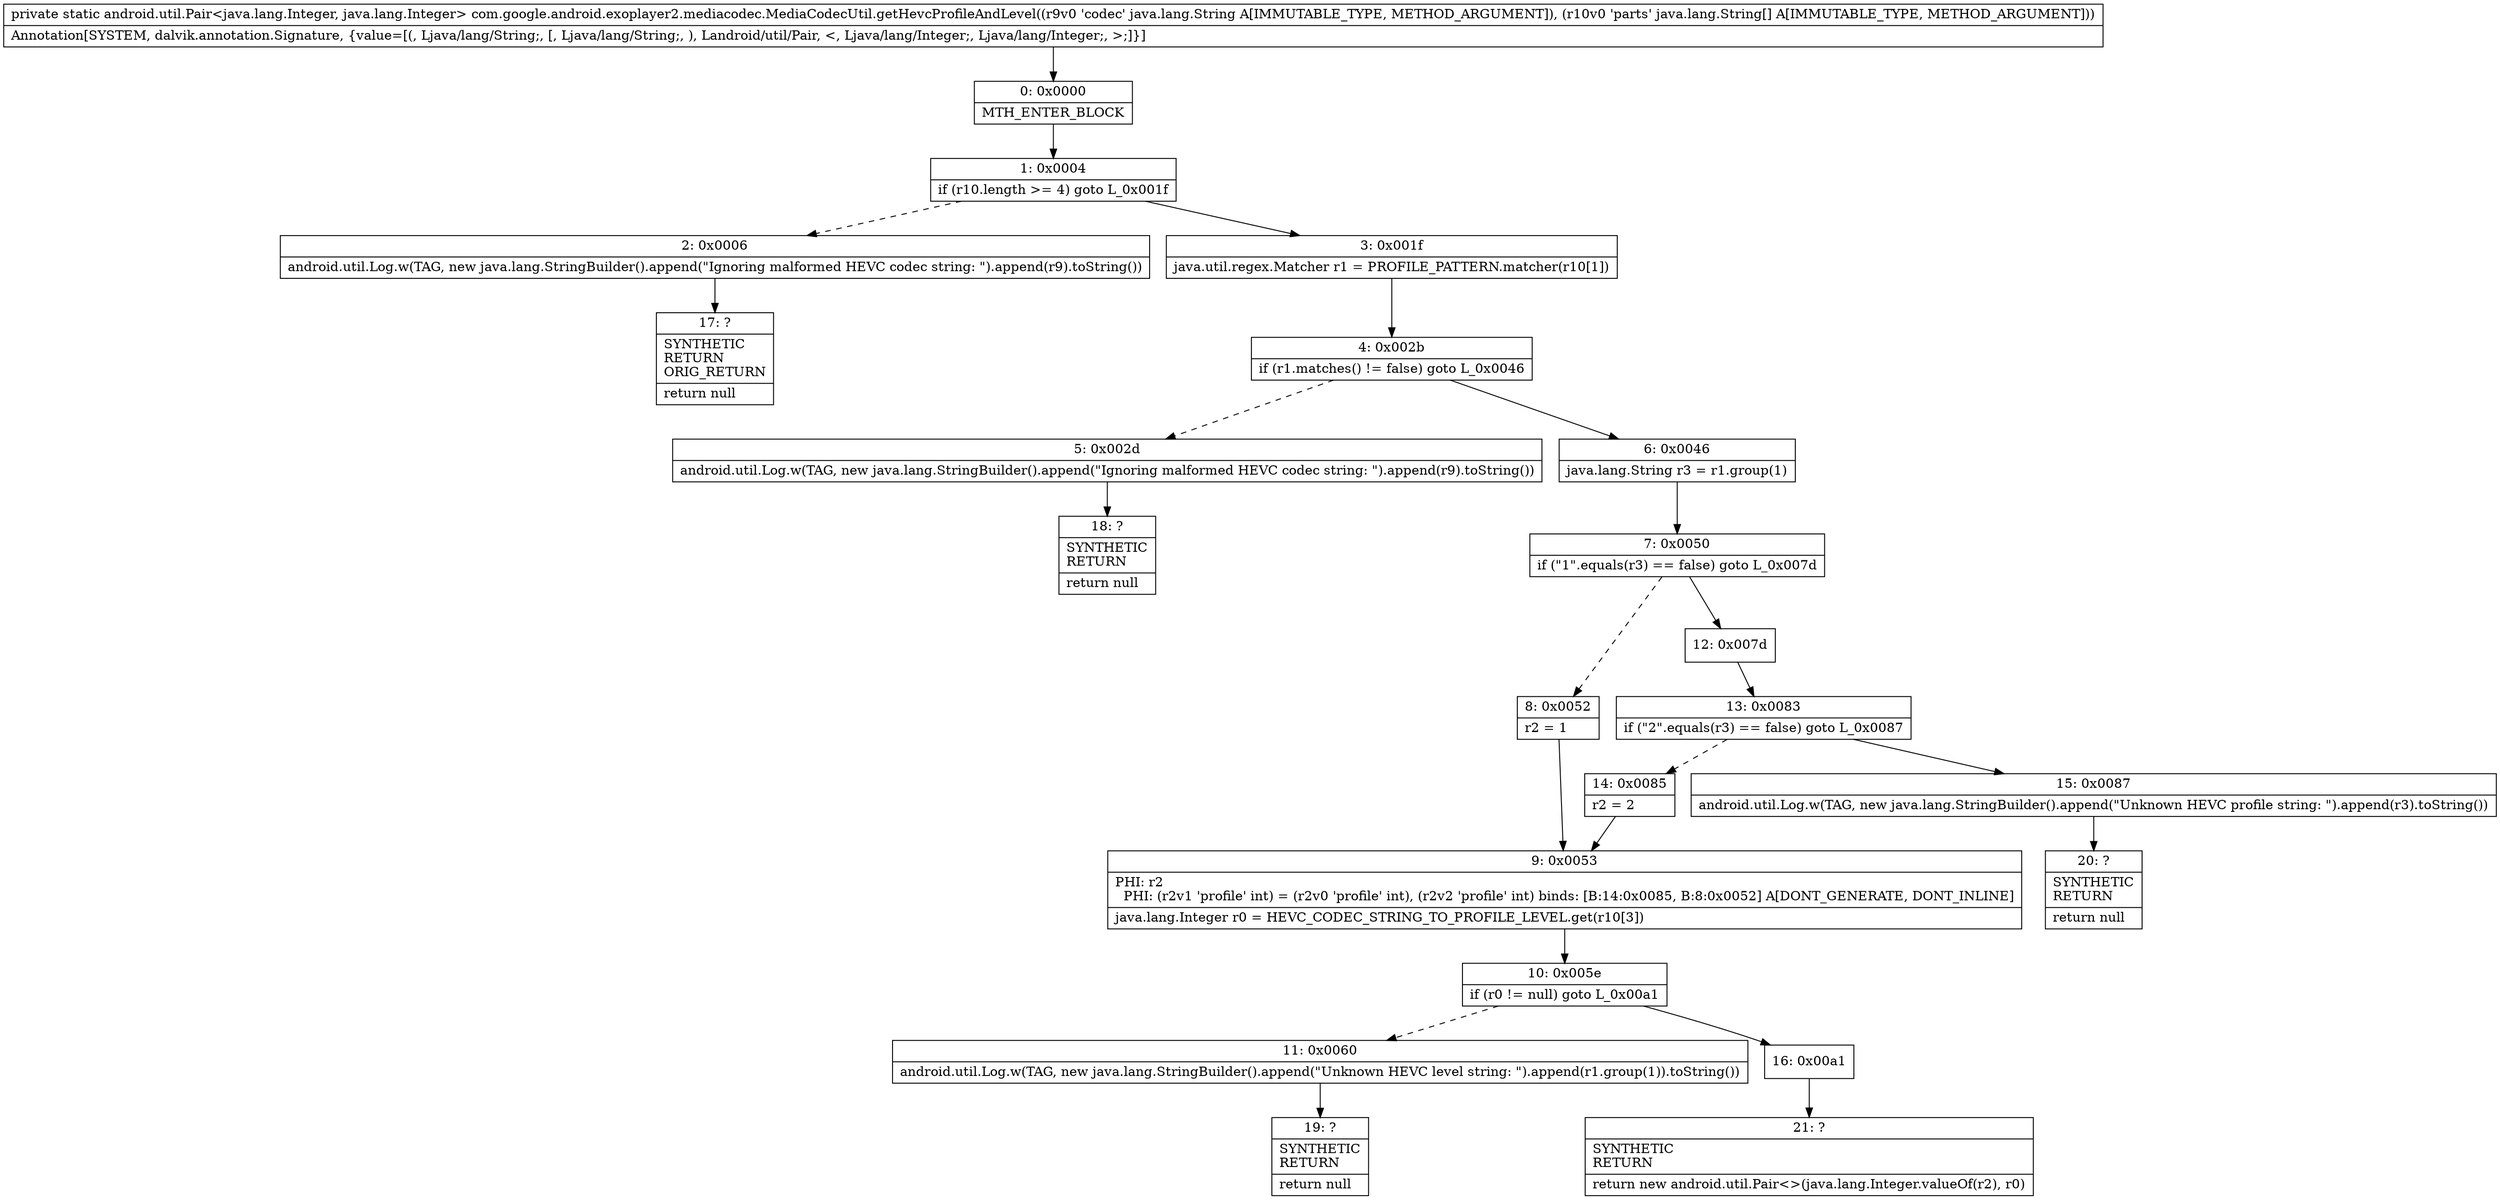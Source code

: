 digraph "CFG forcom.google.android.exoplayer2.mediacodec.MediaCodecUtil.getHevcProfileAndLevel(Ljava\/lang\/String;[Ljava\/lang\/String;)Landroid\/util\/Pair;" {
Node_0 [shape=record,label="{0\:\ 0x0000|MTH_ENTER_BLOCK\l}"];
Node_1 [shape=record,label="{1\:\ 0x0004|if (r10.length \>= 4) goto L_0x001f\l}"];
Node_2 [shape=record,label="{2\:\ 0x0006|android.util.Log.w(TAG, new java.lang.StringBuilder().append(\"Ignoring malformed HEVC codec string: \").append(r9).toString())\l}"];
Node_3 [shape=record,label="{3\:\ 0x001f|java.util.regex.Matcher r1 = PROFILE_PATTERN.matcher(r10[1])\l}"];
Node_4 [shape=record,label="{4\:\ 0x002b|if (r1.matches() != false) goto L_0x0046\l}"];
Node_5 [shape=record,label="{5\:\ 0x002d|android.util.Log.w(TAG, new java.lang.StringBuilder().append(\"Ignoring malformed HEVC codec string: \").append(r9).toString())\l}"];
Node_6 [shape=record,label="{6\:\ 0x0046|java.lang.String r3 = r1.group(1)\l}"];
Node_7 [shape=record,label="{7\:\ 0x0050|if (\"1\".equals(r3) == false) goto L_0x007d\l}"];
Node_8 [shape=record,label="{8\:\ 0x0052|r2 = 1\l}"];
Node_9 [shape=record,label="{9\:\ 0x0053|PHI: r2 \l  PHI: (r2v1 'profile' int) = (r2v0 'profile' int), (r2v2 'profile' int) binds: [B:14:0x0085, B:8:0x0052] A[DONT_GENERATE, DONT_INLINE]\l|java.lang.Integer r0 = HEVC_CODEC_STRING_TO_PROFILE_LEVEL.get(r10[3])\l}"];
Node_10 [shape=record,label="{10\:\ 0x005e|if (r0 != null) goto L_0x00a1\l}"];
Node_11 [shape=record,label="{11\:\ 0x0060|android.util.Log.w(TAG, new java.lang.StringBuilder().append(\"Unknown HEVC level string: \").append(r1.group(1)).toString())\l}"];
Node_12 [shape=record,label="{12\:\ 0x007d}"];
Node_13 [shape=record,label="{13\:\ 0x0083|if (\"2\".equals(r3) == false) goto L_0x0087\l}"];
Node_14 [shape=record,label="{14\:\ 0x0085|r2 = 2\l}"];
Node_15 [shape=record,label="{15\:\ 0x0087|android.util.Log.w(TAG, new java.lang.StringBuilder().append(\"Unknown HEVC profile string: \").append(r3).toString())\l}"];
Node_16 [shape=record,label="{16\:\ 0x00a1}"];
Node_17 [shape=record,label="{17\:\ ?|SYNTHETIC\lRETURN\lORIG_RETURN\l|return null\l}"];
Node_18 [shape=record,label="{18\:\ ?|SYNTHETIC\lRETURN\l|return null\l}"];
Node_19 [shape=record,label="{19\:\ ?|SYNTHETIC\lRETURN\l|return null\l}"];
Node_20 [shape=record,label="{20\:\ ?|SYNTHETIC\lRETURN\l|return null\l}"];
Node_21 [shape=record,label="{21\:\ ?|SYNTHETIC\lRETURN\l|return new android.util.Pair\<\>(java.lang.Integer.valueOf(r2), r0)\l}"];
MethodNode[shape=record,label="{private static android.util.Pair\<java.lang.Integer, java.lang.Integer\> com.google.android.exoplayer2.mediacodec.MediaCodecUtil.getHevcProfileAndLevel((r9v0 'codec' java.lang.String A[IMMUTABLE_TYPE, METHOD_ARGUMENT]), (r10v0 'parts' java.lang.String[] A[IMMUTABLE_TYPE, METHOD_ARGUMENT]))  | Annotation[SYSTEM, dalvik.annotation.Signature, \{value=[(, Ljava\/lang\/String;, [, Ljava\/lang\/String;, ), Landroid\/util\/Pair, \<, Ljava\/lang\/Integer;, Ljava\/lang\/Integer;, \>;]\}]\l}"];
MethodNode -> Node_0;
Node_0 -> Node_1;
Node_1 -> Node_2[style=dashed];
Node_1 -> Node_3;
Node_2 -> Node_17;
Node_3 -> Node_4;
Node_4 -> Node_5[style=dashed];
Node_4 -> Node_6;
Node_5 -> Node_18;
Node_6 -> Node_7;
Node_7 -> Node_8[style=dashed];
Node_7 -> Node_12;
Node_8 -> Node_9;
Node_9 -> Node_10;
Node_10 -> Node_11[style=dashed];
Node_10 -> Node_16;
Node_11 -> Node_19;
Node_12 -> Node_13;
Node_13 -> Node_14[style=dashed];
Node_13 -> Node_15;
Node_14 -> Node_9;
Node_15 -> Node_20;
Node_16 -> Node_21;
}

